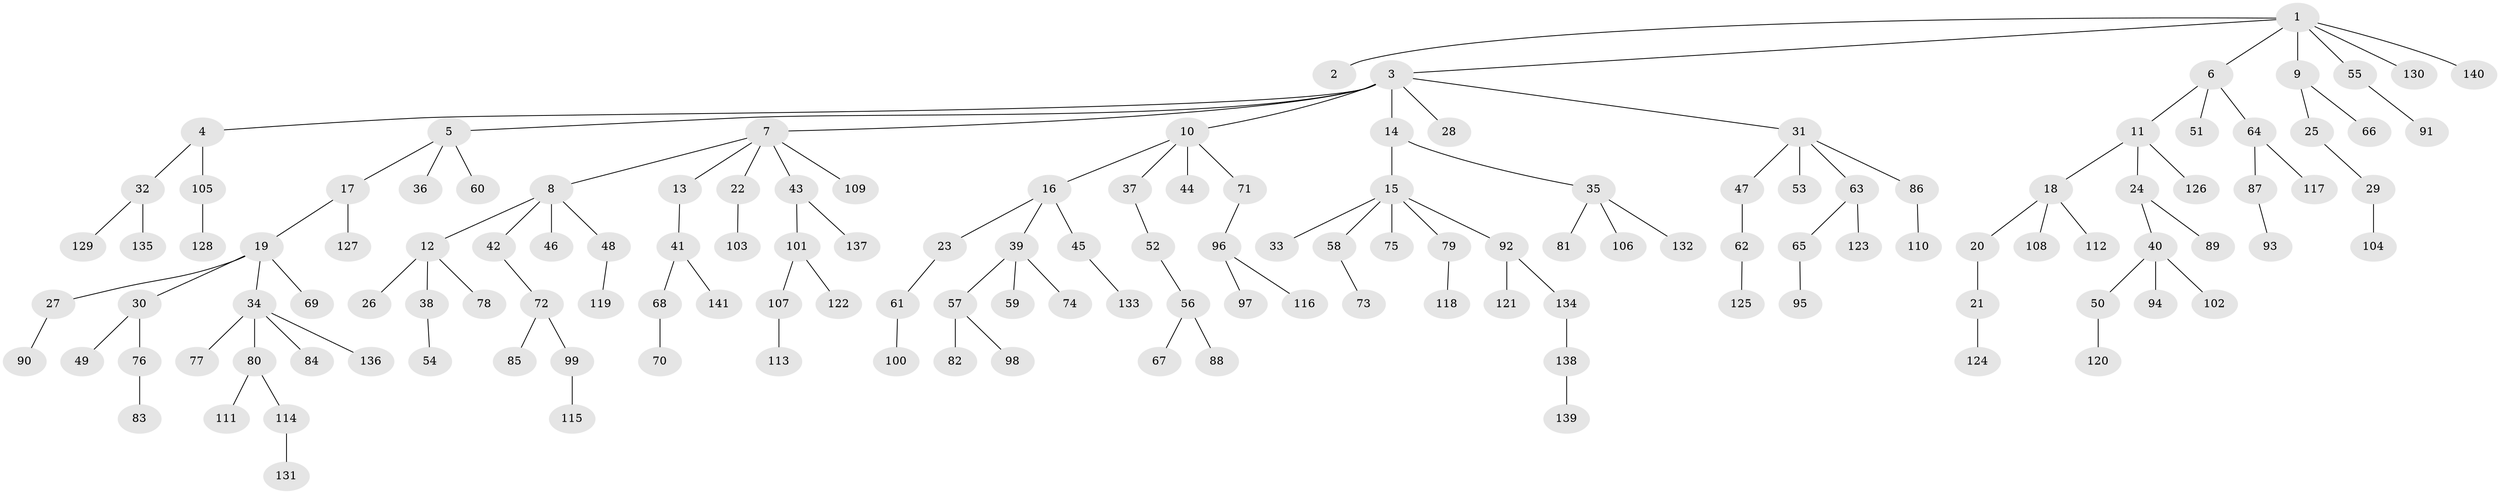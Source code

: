 // Generated by graph-tools (version 1.1) at 2025/36/03/09/25 02:36:50]
// undirected, 141 vertices, 140 edges
graph export_dot {
graph [start="1"]
  node [color=gray90,style=filled];
  1;
  2;
  3;
  4;
  5;
  6;
  7;
  8;
  9;
  10;
  11;
  12;
  13;
  14;
  15;
  16;
  17;
  18;
  19;
  20;
  21;
  22;
  23;
  24;
  25;
  26;
  27;
  28;
  29;
  30;
  31;
  32;
  33;
  34;
  35;
  36;
  37;
  38;
  39;
  40;
  41;
  42;
  43;
  44;
  45;
  46;
  47;
  48;
  49;
  50;
  51;
  52;
  53;
  54;
  55;
  56;
  57;
  58;
  59;
  60;
  61;
  62;
  63;
  64;
  65;
  66;
  67;
  68;
  69;
  70;
  71;
  72;
  73;
  74;
  75;
  76;
  77;
  78;
  79;
  80;
  81;
  82;
  83;
  84;
  85;
  86;
  87;
  88;
  89;
  90;
  91;
  92;
  93;
  94;
  95;
  96;
  97;
  98;
  99;
  100;
  101;
  102;
  103;
  104;
  105;
  106;
  107;
  108;
  109;
  110;
  111;
  112;
  113;
  114;
  115;
  116;
  117;
  118;
  119;
  120;
  121;
  122;
  123;
  124;
  125;
  126;
  127;
  128;
  129;
  130;
  131;
  132;
  133;
  134;
  135;
  136;
  137;
  138;
  139;
  140;
  141;
  1 -- 2;
  1 -- 3;
  1 -- 6;
  1 -- 9;
  1 -- 55;
  1 -- 130;
  1 -- 140;
  3 -- 4;
  3 -- 5;
  3 -- 7;
  3 -- 10;
  3 -- 14;
  3 -- 28;
  3 -- 31;
  4 -- 32;
  4 -- 105;
  5 -- 17;
  5 -- 36;
  5 -- 60;
  6 -- 11;
  6 -- 51;
  6 -- 64;
  7 -- 8;
  7 -- 13;
  7 -- 22;
  7 -- 43;
  7 -- 109;
  8 -- 12;
  8 -- 42;
  8 -- 46;
  8 -- 48;
  9 -- 25;
  9 -- 66;
  10 -- 16;
  10 -- 37;
  10 -- 44;
  10 -- 71;
  11 -- 18;
  11 -- 24;
  11 -- 126;
  12 -- 26;
  12 -- 38;
  12 -- 78;
  13 -- 41;
  14 -- 15;
  14 -- 35;
  15 -- 33;
  15 -- 58;
  15 -- 75;
  15 -- 79;
  15 -- 92;
  16 -- 23;
  16 -- 39;
  16 -- 45;
  17 -- 19;
  17 -- 127;
  18 -- 20;
  18 -- 108;
  18 -- 112;
  19 -- 27;
  19 -- 30;
  19 -- 34;
  19 -- 69;
  20 -- 21;
  21 -- 124;
  22 -- 103;
  23 -- 61;
  24 -- 40;
  24 -- 89;
  25 -- 29;
  27 -- 90;
  29 -- 104;
  30 -- 49;
  30 -- 76;
  31 -- 47;
  31 -- 53;
  31 -- 63;
  31 -- 86;
  32 -- 129;
  32 -- 135;
  34 -- 77;
  34 -- 80;
  34 -- 84;
  34 -- 136;
  35 -- 81;
  35 -- 106;
  35 -- 132;
  37 -- 52;
  38 -- 54;
  39 -- 57;
  39 -- 59;
  39 -- 74;
  40 -- 50;
  40 -- 94;
  40 -- 102;
  41 -- 68;
  41 -- 141;
  42 -- 72;
  43 -- 101;
  43 -- 137;
  45 -- 133;
  47 -- 62;
  48 -- 119;
  50 -- 120;
  52 -- 56;
  55 -- 91;
  56 -- 67;
  56 -- 88;
  57 -- 82;
  57 -- 98;
  58 -- 73;
  61 -- 100;
  62 -- 125;
  63 -- 65;
  63 -- 123;
  64 -- 87;
  64 -- 117;
  65 -- 95;
  68 -- 70;
  71 -- 96;
  72 -- 85;
  72 -- 99;
  76 -- 83;
  79 -- 118;
  80 -- 111;
  80 -- 114;
  86 -- 110;
  87 -- 93;
  92 -- 121;
  92 -- 134;
  96 -- 97;
  96 -- 116;
  99 -- 115;
  101 -- 107;
  101 -- 122;
  105 -- 128;
  107 -- 113;
  114 -- 131;
  134 -- 138;
  138 -- 139;
}
